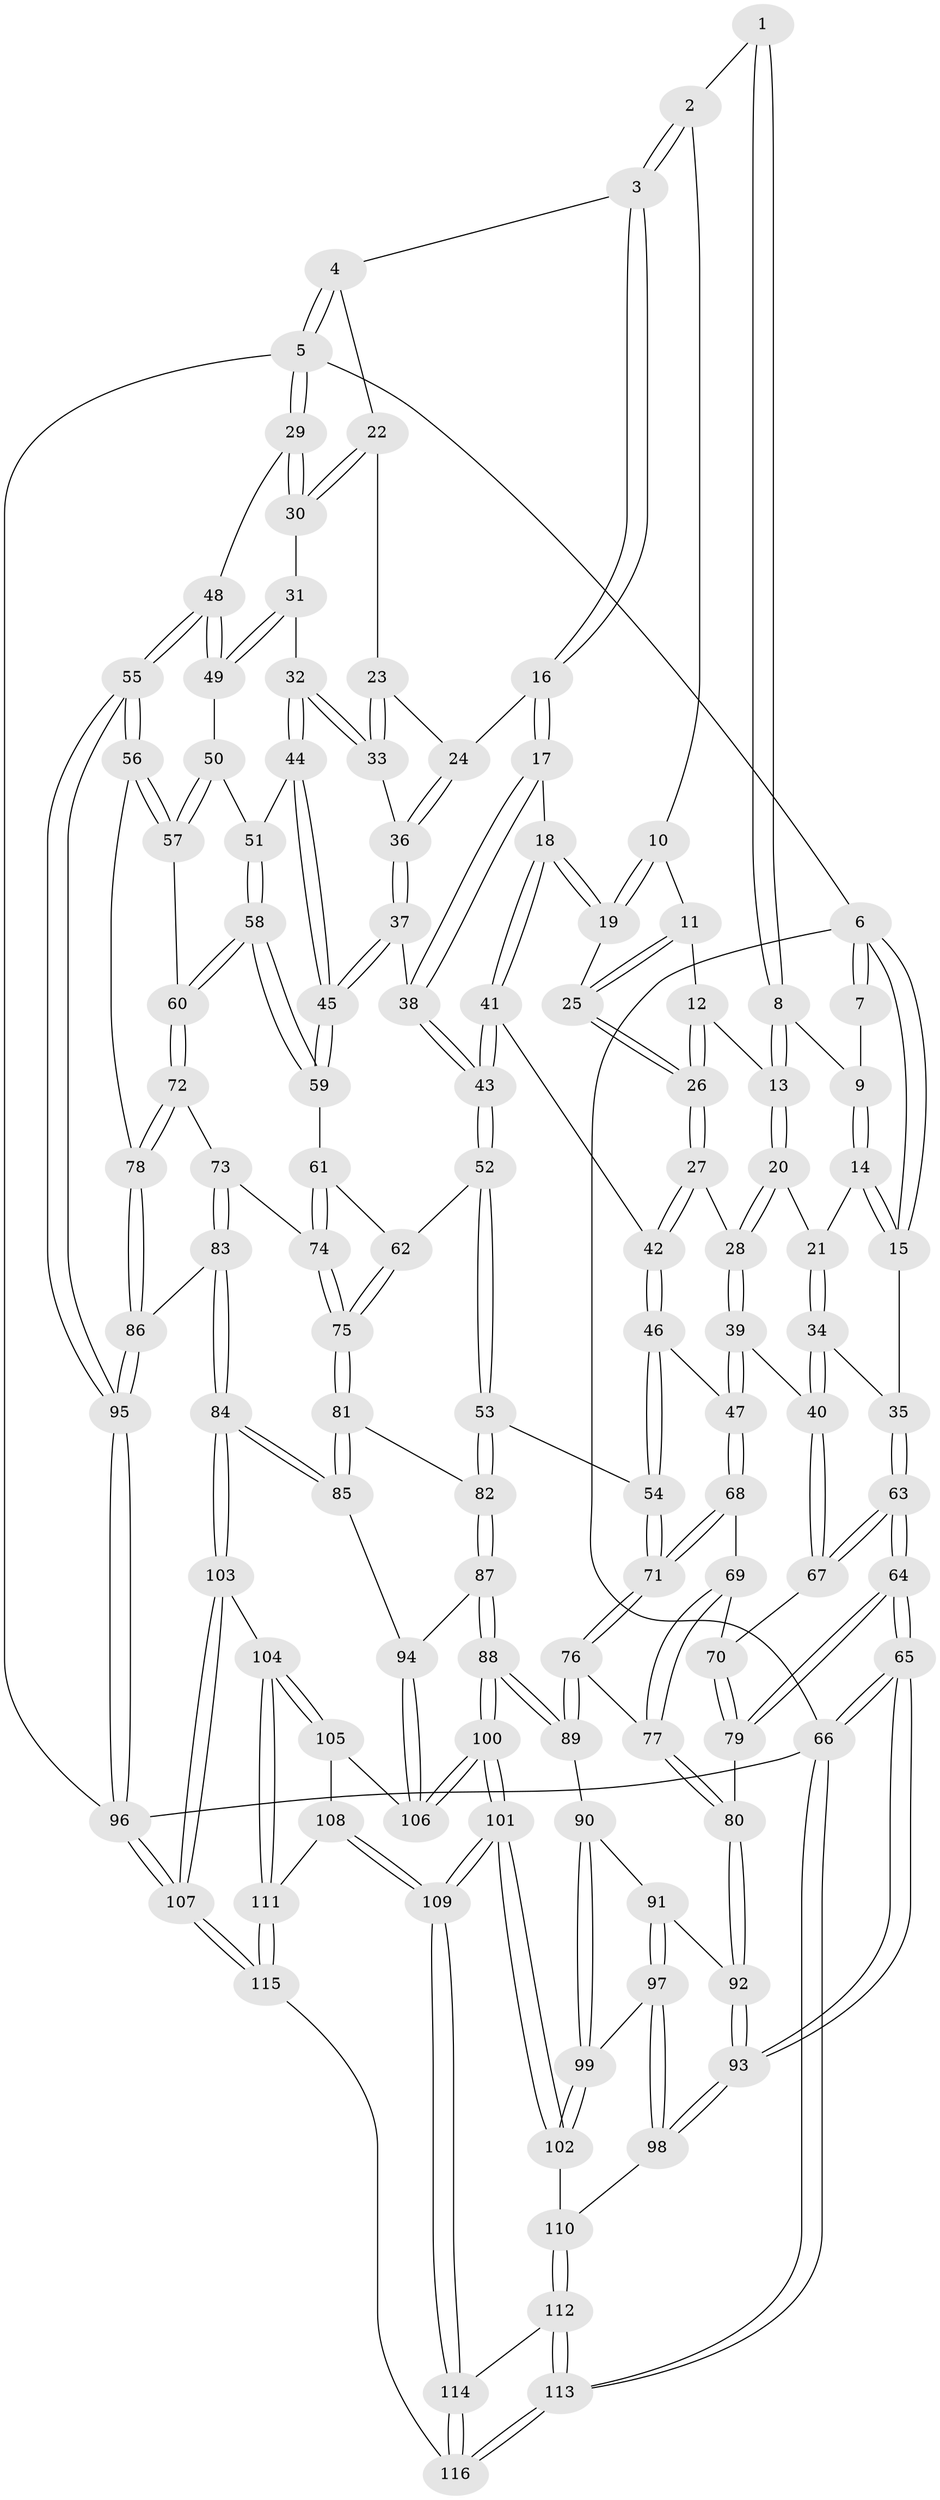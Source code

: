 // Generated by graph-tools (version 1.1) at 2025/27/03/09/25 03:27:13]
// undirected, 116 vertices, 287 edges
graph export_dot {
graph [start="1"]
  node [color=gray90,style=filled];
  1 [pos="+0.3557979425410338+0"];
  2 [pos="+0.41240811703516556+0"];
  3 [pos="+0.7319602476847171+0"];
  4 [pos="+0.8581910212834866+0"];
  5 [pos="+1+0"];
  6 [pos="+0+0"];
  7 [pos="+0.045753632800212655+0"];
  8 [pos="+0.24487808520639726+0.0718270475753388"];
  9 [pos="+0.16014115086955247+0.028051059486245367"];
  10 [pos="+0.40520699963308177+0"];
  11 [pos="+0.33622131616792816+0.09606592966883767"];
  12 [pos="+0.27348976283828563+0.10329720431691365"];
  13 [pos="+0.2520999321222878+0.096586279664119"];
  14 [pos="+0.10532190128052671+0.13300743888421868"];
  15 [pos="+0+0"];
  16 [pos="+0.5986062984190895+0.1392267005226198"];
  17 [pos="+0.5401301182370865+0.17887378863516623"];
  18 [pos="+0.5163350739658304+0.18788826995927443"];
  19 [pos="+0.49563158190055095+0.1778998503732005"];
  20 [pos="+0.16810764307280318+0.1795585405839062"];
  21 [pos="+0.11754572225674911+0.15887144977175383"];
  22 [pos="+0.8573437093426762+0.07230373486577457"];
  23 [pos="+0.8515024778054834+0.08741507092645484"];
  24 [pos="+0.6888526520047932+0.200731540014776"];
  25 [pos="+0.39162276377824434+0.18116832359407578"];
  26 [pos="+0.3165444574009356+0.23931347887230167"];
  27 [pos="+0.3129766548360022+0.24455975356828757"];
  28 [pos="+0.1961214421739451+0.22938844845743514"];
  29 [pos="+1+0.24366297280586108"];
  30 [pos="+0.9999842657461632+0.2289584969750805"];
  31 [pos="+0.8927338269892268+0.2912261234356333"];
  32 [pos="+0.8514548828814156+0.29343870755081"];
  33 [pos="+0.8299089720874895+0.24295362468027443"];
  34 [pos="+0.05636077609072814+0.21404184328494513"];
  35 [pos="+0+0.17512754409965617"];
  36 [pos="+0.7012461739962446+0.2201569626925333"];
  37 [pos="+0.6850353043097654+0.35804167838158374"];
  38 [pos="+0.6796324092026569+0.35923202607789184"];
  39 [pos="+0.14091219984159534+0.3904369701228897"];
  40 [pos="+0.0625205095406987+0.3881611986424606"];
  41 [pos="+0.48876893366228497+0.32399151321598624"];
  42 [pos="+0.3372982797502381+0.32599941598031573"];
  43 [pos="+0.5420660632694156+0.43748906794730347"];
  44 [pos="+0.8404134971187516+0.3122047157683267"];
  45 [pos="+0.7398454212138792+0.37563143371006147"];
  46 [pos="+0.32012918751974806+0.35741786797178027"];
  47 [pos="+0.14447447237486402+0.3928857016376134"];
  48 [pos="+1+0.46522396054123427"];
  49 [pos="+0.984827177907042+0.3860386373742247"];
  50 [pos="+0.9150513459080538+0.40666370087056813"];
  51 [pos="+0.8835695725109829+0.40911291739515004"];
  52 [pos="+0.5302535189900185+0.48382803590427026"];
  53 [pos="+0.5271534120894924+0.48974200930702233"];
  54 [pos="+0.35509495372716315+0.4621208278278182"];
  55 [pos="+1+0.4947078778304593"];
  56 [pos="+1+0.5095634182742023"];
  57 [pos="+0.9617524424185245+0.49867126935807016"];
  58 [pos="+0.8642423961909771+0.4756707086082069"];
  59 [pos="+0.7671647790923715+0.4549929735254692"];
  60 [pos="+0.8834383616101728+0.5012490869126891"];
  61 [pos="+0.7634612386044631+0.46274950004429943"];
  62 [pos="+0.7185126912447604+0.5026021834019979"];
  63 [pos="+0+0.391626750447384"];
  64 [pos="+0+0.7404910513119486"];
  65 [pos="+0+0.9138497370148019"];
  66 [pos="+0+1"];
  67 [pos="+0.04690160557840406+0.39371968113435574"];
  68 [pos="+0.15944106570183203+0.4223489033046498"];
  69 [pos="+0.1281855974799905+0.5328234659008979"];
  70 [pos="+0.05460094288219371+0.5528613822573792"];
  71 [pos="+0.2676855378612256+0.5424175578153858"];
  72 [pos="+0.8735121290697703+0.5298925950578827"];
  73 [pos="+0.8231059713179296+0.582918638267696"];
  74 [pos="+0.7964685719863552+0.5770728300956892"];
  75 [pos="+0.7149795432806795+0.6047224064596789"];
  76 [pos="+0.2667276690012702+0.5684289839981289"];
  77 [pos="+0.15002775645059882+0.5857975320654508"];
  78 [pos="+0.9425657933460255+0.6293793349895638"];
  79 [pos="+0.039809247572093115+0.6018207508168253"];
  80 [pos="+0.1076094573150318+0.6217438804084574"];
  81 [pos="+0.6931642739505942+0.6284810227010703"];
  82 [pos="+0.5287244130527986+0.5382726240730193"];
  83 [pos="+0.8787973864648372+0.7132143958696417"];
  84 [pos="+0.8011094596467454+0.7718029664676929"];
  85 [pos="+0.7085470453898308+0.7095352781189214"];
  86 [pos="+0.8794289479082434+0.7130908186919664"];
  87 [pos="+0.453890343940096+0.6796421250094705"];
  88 [pos="+0.43254070959270924+0.7031748575950884"];
  89 [pos="+0.30379790973371235+0.6587502977060742"];
  90 [pos="+0.2550961281231754+0.6944970233186901"];
  91 [pos="+0.20822316725050743+0.7051959846355496"];
  92 [pos="+0.13430426913849897+0.6760213920326973"];
  93 [pos="+0+0.843506043253222"];
  94 [pos="+0.6847032165250333+0.7194759600311587"];
  95 [pos="+1+0.9277834761026478"];
  96 [pos="+1+1"];
  97 [pos="+0.12697179398161462+0.8235988279966086"];
  98 [pos="+0.09779337445320041+0.8374641544222918"];
  99 [pos="+0.2474931280915084+0.8383683490264433"];
  100 [pos="+0.44213218293952056+0.7606301526064805"];
  101 [pos="+0.40030531981116574+0.9140932264963765"];
  102 [pos="+0.28293889573246744+0.8784763618329529"];
  103 [pos="+0.797108158443294+0.8530196392801515"];
  104 [pos="+0.7099250886161937+0.8903458311652535"];
  105 [pos="+0.6116877872982938+0.8386364121252935"];
  106 [pos="+0.5986314598763035+0.8116257310135556"];
  107 [pos="+1+1"];
  108 [pos="+0.567525523691993+0.9198299617813543"];
  109 [pos="+0.4052031304292408+0.9312383971406493"];
  110 [pos="+0.19334531739580987+0.9313806580600253"];
  111 [pos="+0.6505870929796609+0.9832734120643475"];
  112 [pos="+0.19245035964917645+0.9365955107652081"];
  113 [pos="+0+1"];
  114 [pos="+0.39027129820964174+1"];
  115 [pos="+0.6503342398402556+1"];
  116 [pos="+0.39185491221160684+1"];
  1 -- 2;
  1 -- 8;
  1 -- 8;
  2 -- 3;
  2 -- 3;
  2 -- 10;
  3 -- 4;
  3 -- 16;
  3 -- 16;
  4 -- 5;
  4 -- 5;
  4 -- 22;
  5 -- 6;
  5 -- 29;
  5 -- 29;
  5 -- 96;
  6 -- 7;
  6 -- 7;
  6 -- 15;
  6 -- 15;
  6 -- 66;
  7 -- 9;
  8 -- 9;
  8 -- 13;
  8 -- 13;
  9 -- 14;
  9 -- 14;
  10 -- 11;
  10 -- 19;
  10 -- 19;
  11 -- 12;
  11 -- 25;
  11 -- 25;
  12 -- 13;
  12 -- 26;
  12 -- 26;
  13 -- 20;
  13 -- 20;
  14 -- 15;
  14 -- 15;
  14 -- 21;
  15 -- 35;
  16 -- 17;
  16 -- 17;
  16 -- 24;
  17 -- 18;
  17 -- 38;
  17 -- 38;
  18 -- 19;
  18 -- 19;
  18 -- 41;
  18 -- 41;
  19 -- 25;
  20 -- 21;
  20 -- 28;
  20 -- 28;
  21 -- 34;
  21 -- 34;
  22 -- 23;
  22 -- 30;
  22 -- 30;
  23 -- 24;
  23 -- 33;
  23 -- 33;
  24 -- 36;
  24 -- 36;
  25 -- 26;
  25 -- 26;
  26 -- 27;
  26 -- 27;
  27 -- 28;
  27 -- 42;
  27 -- 42;
  28 -- 39;
  28 -- 39;
  29 -- 30;
  29 -- 30;
  29 -- 48;
  30 -- 31;
  31 -- 32;
  31 -- 49;
  31 -- 49;
  32 -- 33;
  32 -- 33;
  32 -- 44;
  32 -- 44;
  33 -- 36;
  34 -- 35;
  34 -- 40;
  34 -- 40;
  35 -- 63;
  35 -- 63;
  36 -- 37;
  36 -- 37;
  37 -- 38;
  37 -- 45;
  37 -- 45;
  38 -- 43;
  38 -- 43;
  39 -- 40;
  39 -- 47;
  39 -- 47;
  40 -- 67;
  40 -- 67;
  41 -- 42;
  41 -- 43;
  41 -- 43;
  42 -- 46;
  42 -- 46;
  43 -- 52;
  43 -- 52;
  44 -- 45;
  44 -- 45;
  44 -- 51;
  45 -- 59;
  45 -- 59;
  46 -- 47;
  46 -- 54;
  46 -- 54;
  47 -- 68;
  47 -- 68;
  48 -- 49;
  48 -- 49;
  48 -- 55;
  48 -- 55;
  49 -- 50;
  50 -- 51;
  50 -- 57;
  50 -- 57;
  51 -- 58;
  51 -- 58;
  52 -- 53;
  52 -- 53;
  52 -- 62;
  53 -- 54;
  53 -- 82;
  53 -- 82;
  54 -- 71;
  54 -- 71;
  55 -- 56;
  55 -- 56;
  55 -- 95;
  55 -- 95;
  56 -- 57;
  56 -- 57;
  56 -- 78;
  57 -- 60;
  58 -- 59;
  58 -- 59;
  58 -- 60;
  58 -- 60;
  59 -- 61;
  60 -- 72;
  60 -- 72;
  61 -- 62;
  61 -- 74;
  61 -- 74;
  62 -- 75;
  62 -- 75;
  63 -- 64;
  63 -- 64;
  63 -- 67;
  63 -- 67;
  64 -- 65;
  64 -- 65;
  64 -- 79;
  64 -- 79;
  65 -- 66;
  65 -- 66;
  65 -- 93;
  65 -- 93;
  66 -- 113;
  66 -- 113;
  66 -- 96;
  67 -- 70;
  68 -- 69;
  68 -- 71;
  68 -- 71;
  69 -- 70;
  69 -- 77;
  69 -- 77;
  70 -- 79;
  70 -- 79;
  71 -- 76;
  71 -- 76;
  72 -- 73;
  72 -- 78;
  72 -- 78;
  73 -- 74;
  73 -- 83;
  73 -- 83;
  74 -- 75;
  74 -- 75;
  75 -- 81;
  75 -- 81;
  76 -- 77;
  76 -- 89;
  76 -- 89;
  77 -- 80;
  77 -- 80;
  78 -- 86;
  78 -- 86;
  79 -- 80;
  80 -- 92;
  80 -- 92;
  81 -- 82;
  81 -- 85;
  81 -- 85;
  82 -- 87;
  82 -- 87;
  83 -- 84;
  83 -- 84;
  83 -- 86;
  84 -- 85;
  84 -- 85;
  84 -- 103;
  84 -- 103;
  85 -- 94;
  86 -- 95;
  86 -- 95;
  87 -- 88;
  87 -- 88;
  87 -- 94;
  88 -- 89;
  88 -- 89;
  88 -- 100;
  88 -- 100;
  89 -- 90;
  90 -- 91;
  90 -- 99;
  90 -- 99;
  91 -- 92;
  91 -- 97;
  91 -- 97;
  92 -- 93;
  92 -- 93;
  93 -- 98;
  93 -- 98;
  94 -- 106;
  94 -- 106;
  95 -- 96;
  95 -- 96;
  96 -- 107;
  96 -- 107;
  97 -- 98;
  97 -- 98;
  97 -- 99;
  98 -- 110;
  99 -- 102;
  99 -- 102;
  100 -- 101;
  100 -- 101;
  100 -- 106;
  100 -- 106;
  101 -- 102;
  101 -- 102;
  101 -- 109;
  101 -- 109;
  102 -- 110;
  103 -- 104;
  103 -- 107;
  103 -- 107;
  104 -- 105;
  104 -- 105;
  104 -- 111;
  104 -- 111;
  105 -- 106;
  105 -- 108;
  107 -- 115;
  107 -- 115;
  108 -- 109;
  108 -- 109;
  108 -- 111;
  109 -- 114;
  109 -- 114;
  110 -- 112;
  110 -- 112;
  111 -- 115;
  111 -- 115;
  112 -- 113;
  112 -- 113;
  112 -- 114;
  113 -- 116;
  113 -- 116;
  114 -- 116;
  114 -- 116;
  115 -- 116;
}
